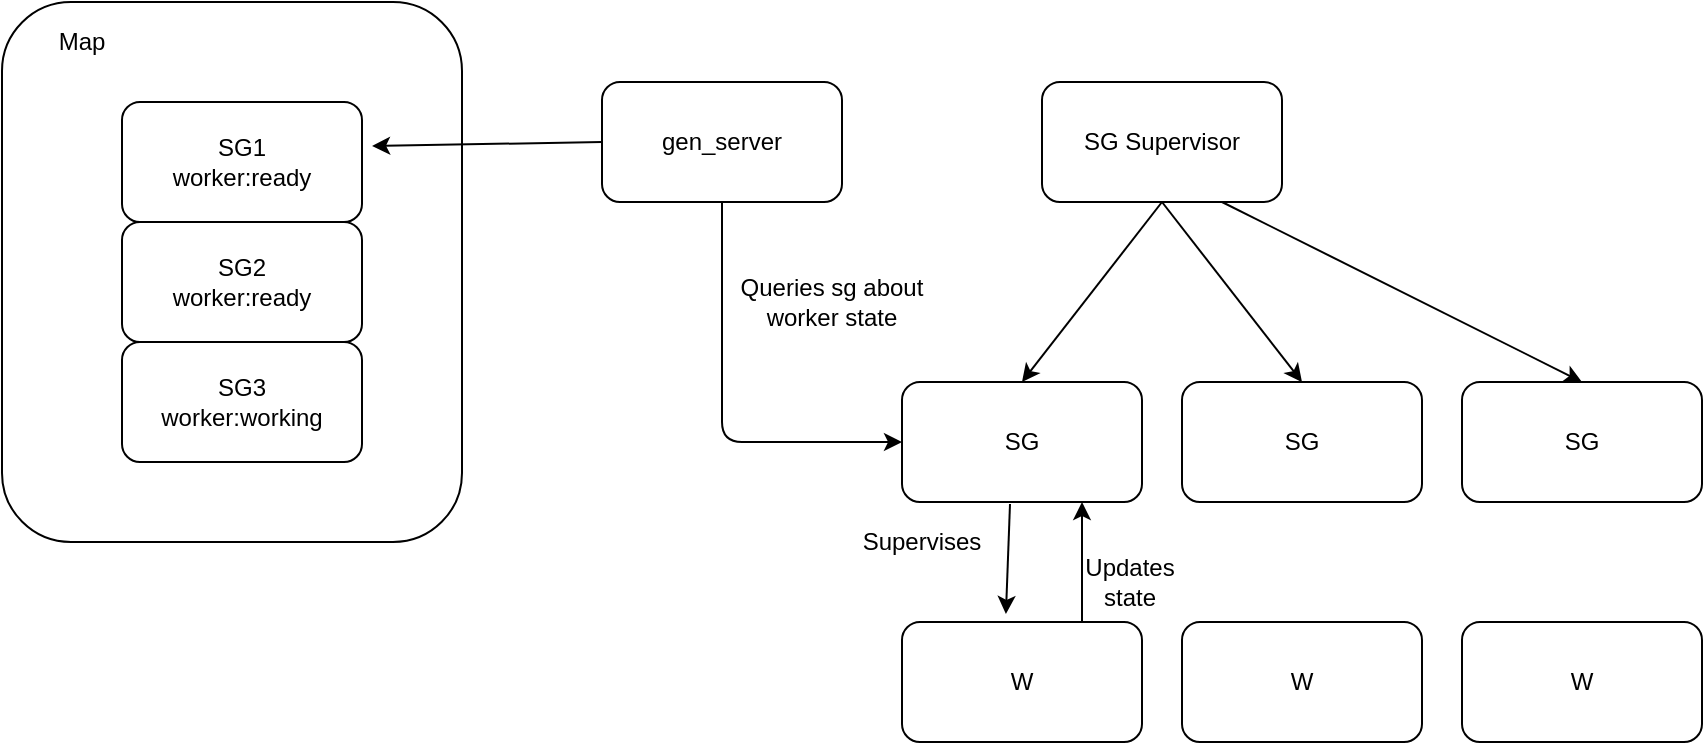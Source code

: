 <mxfile version="13.1.3">
    <diagram id="6hGFLwfOUW9BJ-s0fimq" name="Page-1">
        <mxGraphModel dx="2033" dy="399" grid="1" gridSize="10" guides="1" tooltips="1" connect="1" arrows="1" fold="1" page="1" pageScale="1" pageWidth="827" pageHeight="1169" math="0" shadow="0">
            <root>
                <mxCell id="0"/>
                <mxCell id="1" parent="0"/>
                <mxCell id="16" value="" style="rounded=1;whiteSpace=wrap;html=1;" vertex="1" parent="1">
                    <mxGeometry x="-130" y="20" width="230" height="270" as="geometry"/>
                </mxCell>
                <mxCell id="2" value="gen_server" style="rounded=1;whiteSpace=wrap;html=1;" vertex="1" parent="1">
                    <mxGeometry x="170" y="60" width="120" height="60" as="geometry"/>
                </mxCell>
                <mxCell id="3" value="SG Supervisor" style="rounded=1;whiteSpace=wrap;html=1;" vertex="1" parent="1">
                    <mxGeometry x="390" y="60" width="120" height="60" as="geometry"/>
                </mxCell>
                <mxCell id="4" value="SG" style="rounded=1;whiteSpace=wrap;html=1;" vertex="1" parent="1">
                    <mxGeometry x="320" y="210" width="120" height="60" as="geometry"/>
                </mxCell>
                <mxCell id="5" value="SG" style="rounded=1;whiteSpace=wrap;html=1;" vertex="1" parent="1">
                    <mxGeometry x="460" y="210" width="120" height="60" as="geometry"/>
                </mxCell>
                <mxCell id="6" value="SG" style="rounded=1;whiteSpace=wrap;html=1;" vertex="1" parent="1">
                    <mxGeometry x="600" y="210" width="120" height="60" as="geometry"/>
                </mxCell>
                <mxCell id="7" value="" style="endArrow=classic;html=1;exitX=0.5;exitY=1;exitDx=0;exitDy=0;entryX=0.5;entryY=0;entryDx=0;entryDy=0;" edge="1" parent="1" source="3" target="4">
                    <mxGeometry width="50" height="50" relative="1" as="geometry">
                        <mxPoint x="390" y="230" as="sourcePoint"/>
                        <mxPoint x="440" y="180" as="targetPoint"/>
                    </mxGeometry>
                </mxCell>
                <mxCell id="8" value="" style="endArrow=classic;html=1;exitX=0.5;exitY=1;exitDx=0;exitDy=0;entryX=0.5;entryY=0;entryDx=0;entryDy=0;" edge="1" parent="1" source="3" target="5">
                    <mxGeometry width="50" height="50" relative="1" as="geometry">
                        <mxPoint x="460" y="130" as="sourcePoint"/>
                        <mxPoint x="390" y="220" as="targetPoint"/>
                    </mxGeometry>
                </mxCell>
                <mxCell id="9" value="" style="endArrow=classic;html=1;exitX=0.75;exitY=1;exitDx=0;exitDy=0;entryX=0.5;entryY=0;entryDx=0;entryDy=0;" edge="1" parent="1" source="3" target="6">
                    <mxGeometry width="50" height="50" relative="1" as="geometry">
                        <mxPoint x="460" y="130" as="sourcePoint"/>
                        <mxPoint x="530" y="220" as="targetPoint"/>
                    </mxGeometry>
                </mxCell>
                <mxCell id="10" value="W" style="rounded=1;whiteSpace=wrap;html=1;" vertex="1" parent="1">
                    <mxGeometry x="320" y="330" width="120" height="60" as="geometry"/>
                </mxCell>
                <mxCell id="11" value="W" style="rounded=1;whiteSpace=wrap;html=1;" vertex="1" parent="1">
                    <mxGeometry x="460" y="330" width="120" height="60" as="geometry"/>
                </mxCell>
                <mxCell id="12" value="W" style="rounded=1;whiteSpace=wrap;html=1;" vertex="1" parent="1">
                    <mxGeometry x="600" y="330" width="120" height="60" as="geometry"/>
                </mxCell>
                <mxCell id="13" value="SG1&lt;br&gt;worker:ready" style="rounded=1;whiteSpace=wrap;html=1;" vertex="1" parent="1">
                    <mxGeometry x="-70" y="70" width="120" height="60" as="geometry"/>
                </mxCell>
                <mxCell id="14" value="SG2&lt;br&gt;worker:ready" style="rounded=1;whiteSpace=wrap;html=1;" vertex="1" parent="1">
                    <mxGeometry x="-70" y="130" width="120" height="60" as="geometry"/>
                </mxCell>
                <mxCell id="15" value="SG3&lt;br&gt;worker:working" style="rounded=1;whiteSpace=wrap;html=1;" vertex="1" parent="1">
                    <mxGeometry x="-70" y="190" width="120" height="60" as="geometry"/>
                </mxCell>
                <mxCell id="17" value="Map" style="text;html=1;strokeColor=none;fillColor=none;align=center;verticalAlign=middle;whiteSpace=wrap;rounded=0;" vertex="1" parent="1">
                    <mxGeometry x="-110" y="30" width="40" height="20" as="geometry"/>
                </mxCell>
                <mxCell id="18" value="" style="endArrow=classic;html=1;exitX=0;exitY=0.5;exitDx=0;exitDy=0;entryX=1.042;entryY=0.367;entryDx=0;entryDy=0;entryPerimeter=0;" edge="1" parent="1" source="2" target="13">
                    <mxGeometry width="50" height="50" relative="1" as="geometry">
                        <mxPoint x="390" y="230" as="sourcePoint"/>
                        <mxPoint x="440" y="180" as="targetPoint"/>
                    </mxGeometry>
                </mxCell>
                <mxCell id="19" value="" style="edgeStyle=elbowEdgeStyle;elbow=horizontal;endArrow=classic;html=1;exitX=0.5;exitY=1;exitDx=0;exitDy=0;entryX=0;entryY=0.5;entryDx=0;entryDy=0;" edge="1" parent="1" source="2" target="4">
                    <mxGeometry width="50" height="50" relative="1" as="geometry">
                        <mxPoint x="390" y="230" as="sourcePoint"/>
                        <mxPoint x="440" y="180" as="targetPoint"/>
                        <Array as="points">
                            <mxPoint x="230" y="180"/>
                        </Array>
                    </mxGeometry>
                </mxCell>
                <mxCell id="20" value="Queries sg about worker state" style="text;html=1;strokeColor=none;fillColor=none;align=center;verticalAlign=middle;whiteSpace=wrap;rounded=0;" vertex="1" parent="1">
                    <mxGeometry x="230" y="160" width="110" height="20" as="geometry"/>
                </mxCell>
                <mxCell id="21" value="" style="endArrow=classic;html=1;exitX=0.45;exitY=1.017;exitDx=0;exitDy=0;exitPerimeter=0;entryX=0.433;entryY=-0.067;entryDx=0;entryDy=0;entryPerimeter=0;" edge="1" parent="1" source="4" target="10">
                    <mxGeometry width="50" height="50" relative="1" as="geometry">
                        <mxPoint x="390" y="230" as="sourcePoint"/>
                        <mxPoint x="440" y="180" as="targetPoint"/>
                    </mxGeometry>
                </mxCell>
                <mxCell id="22" value="Supervises" style="text;html=1;strokeColor=none;fillColor=none;align=center;verticalAlign=middle;whiteSpace=wrap;rounded=0;" vertex="1" parent="1">
                    <mxGeometry x="310" y="280" width="40" height="20" as="geometry"/>
                </mxCell>
                <mxCell id="23" value="" style="endArrow=classic;html=1;exitX=0.75;exitY=0;exitDx=0;exitDy=0;entryX=0.75;entryY=1;entryDx=0;entryDy=0;" edge="1" parent="1" source="10" target="4">
                    <mxGeometry width="50" height="50" relative="1" as="geometry">
                        <mxPoint x="390" y="230" as="sourcePoint"/>
                        <mxPoint x="440" y="180" as="targetPoint"/>
                    </mxGeometry>
                </mxCell>
                <mxCell id="24" value="Updates state" style="text;html=1;strokeColor=none;fillColor=none;align=center;verticalAlign=middle;whiteSpace=wrap;rounded=0;" vertex="1" parent="1">
                    <mxGeometry x="414" y="300" width="40" height="20" as="geometry"/>
                </mxCell>
            </root>
        </mxGraphModel>
    </diagram>
</mxfile>